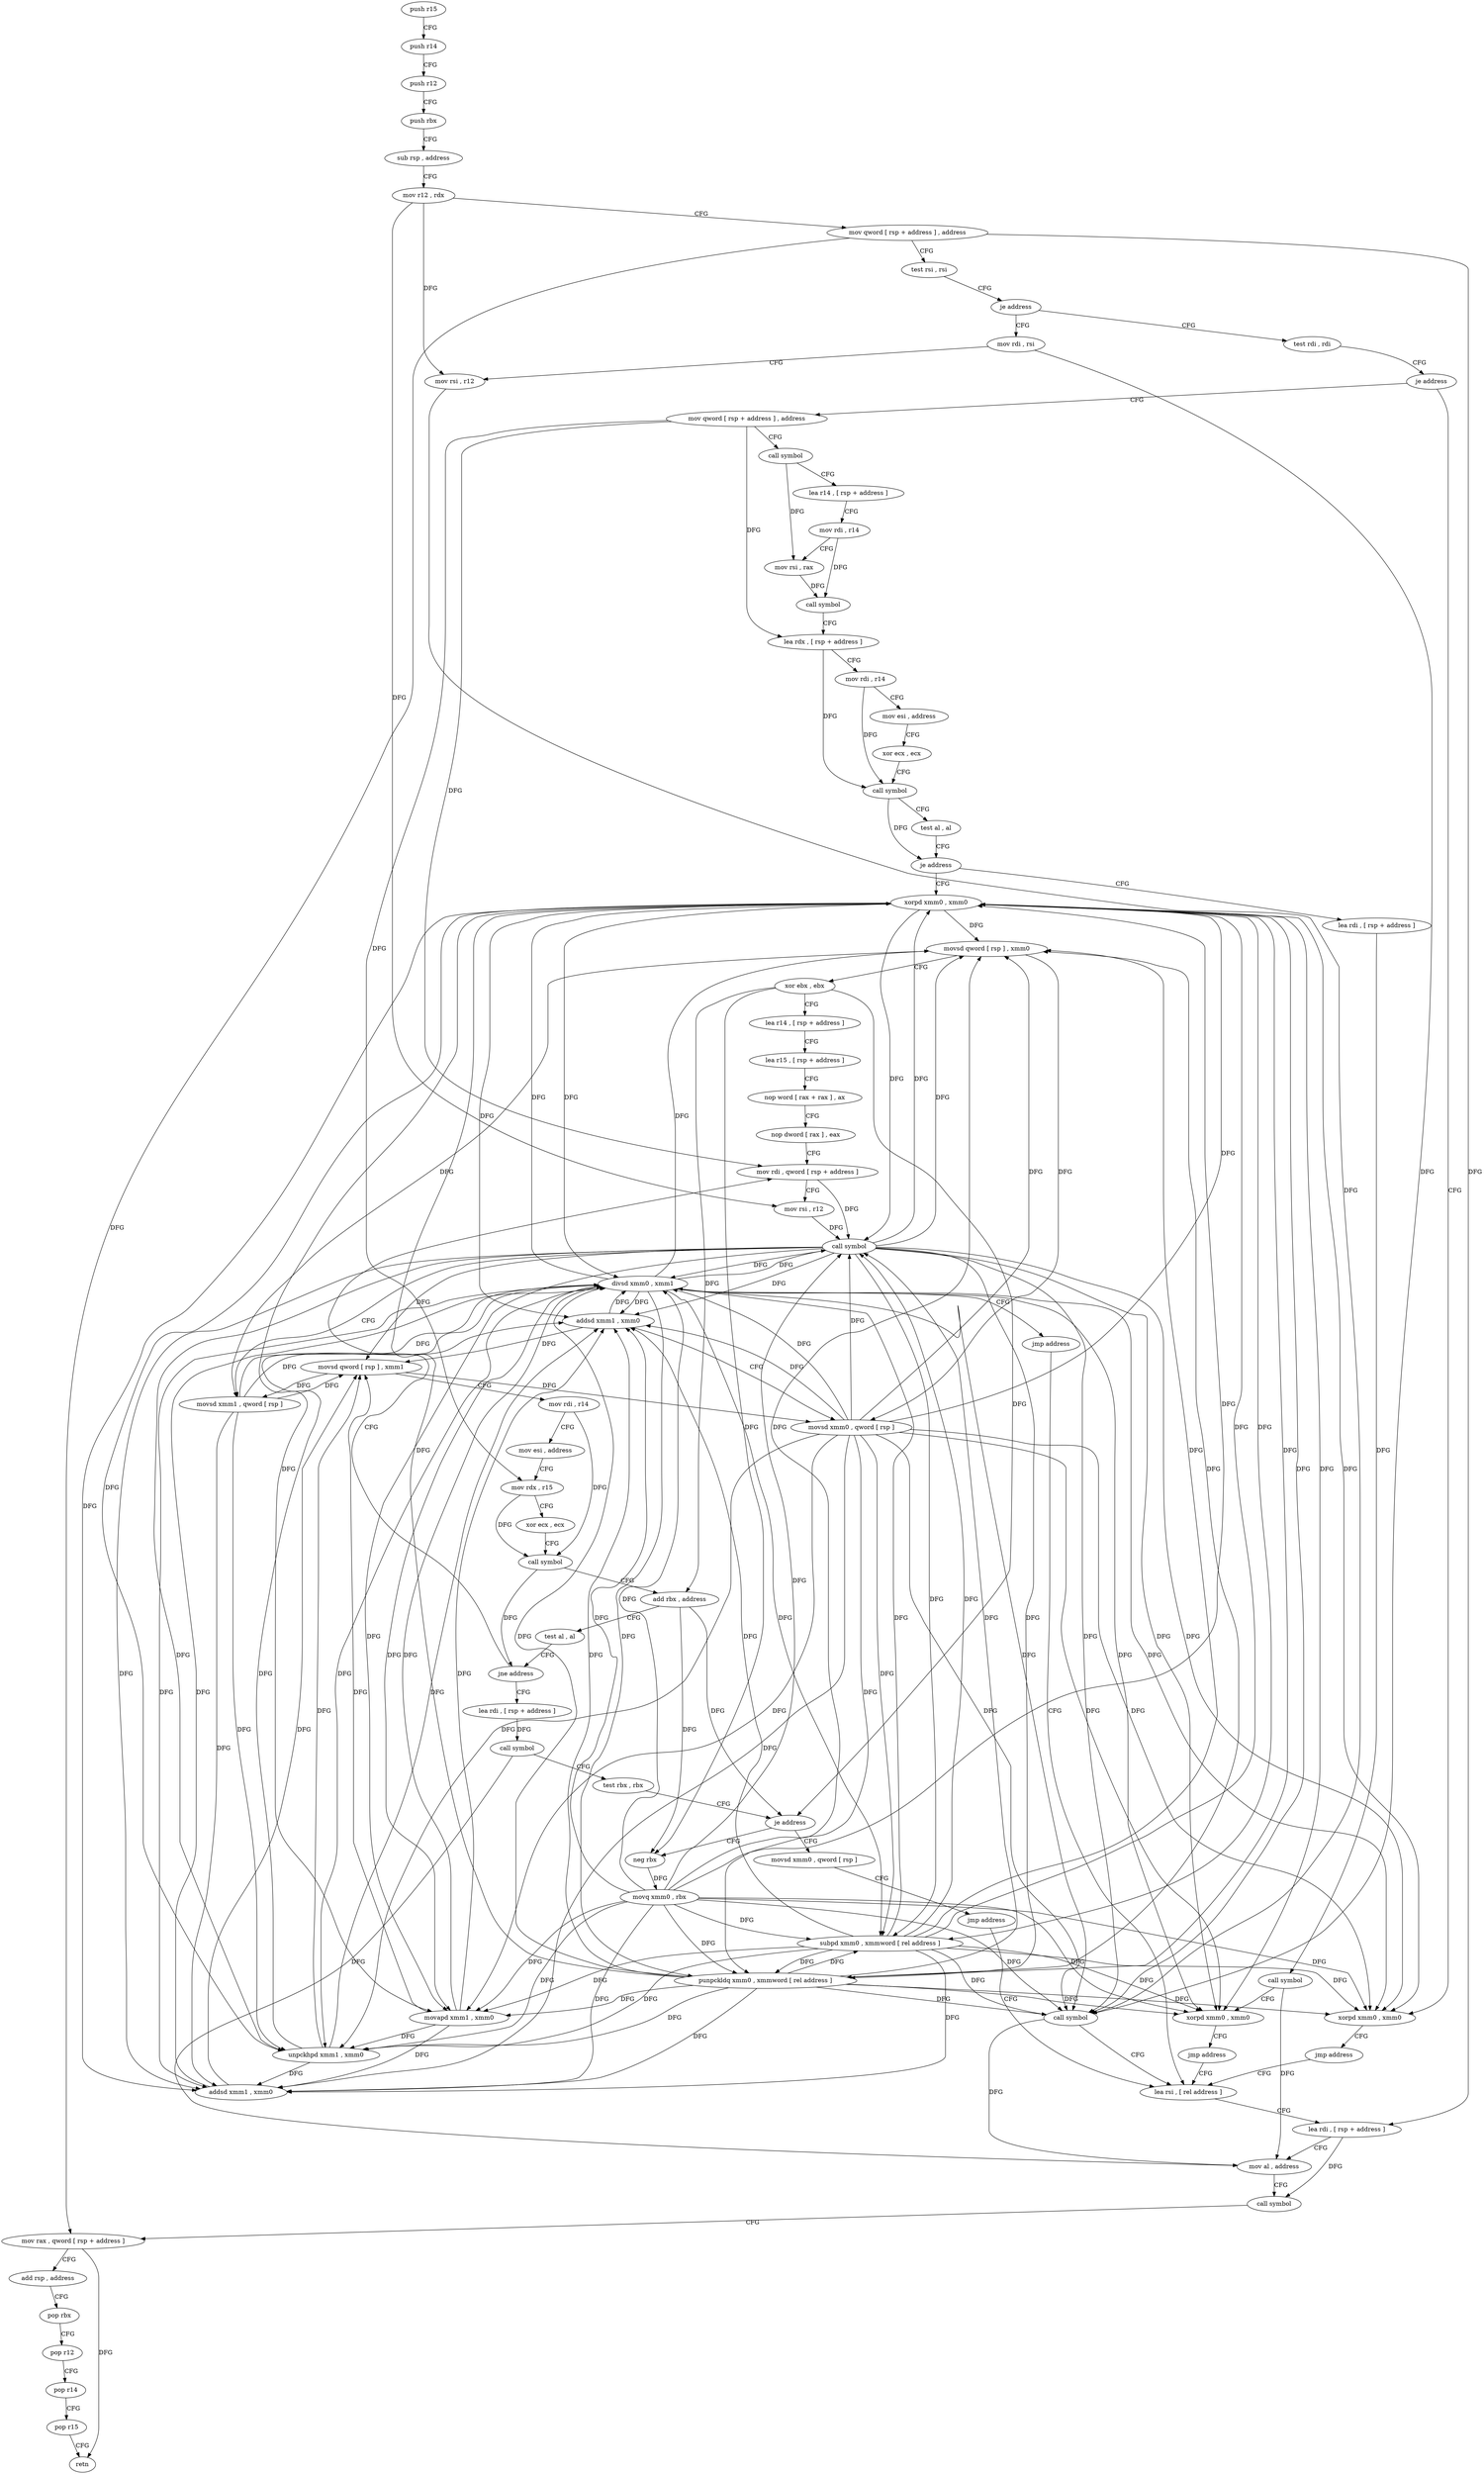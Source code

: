 digraph "func" {
"145664" [label = "push r15" ]
"145666" [label = "push r14" ]
"145668" [label = "push r12" ]
"145670" [label = "push rbx" ]
"145671" [label = "sub rsp , address" ]
"145675" [label = "mov r12 , rdx" ]
"145678" [label = "mov qword [ rsp + address ] , address" ]
"145687" [label = "test rsi , rsi" ]
"145690" [label = "je address" ]
"145739" [label = "test rdi , rdi" ]
"145692" [label = "mov rdi , rsi" ]
"145742" [label = "je address" ]
"145958" [label = "xorpd xmm0 , xmm0" ]
"145748" [label = "mov qword [ rsp + address ] , address" ]
"145695" [label = "mov rsi , r12" ]
"145698" [label = "call symbol" ]
"145703" [label = "lea rsi , [ rel address ]" ]
"145962" [label = "jmp address" ]
"145757" [label = "call symbol" ]
"145762" [label = "lea r14 , [ rsp + address ]" ]
"145767" [label = "mov rdi , r14" ]
"145770" [label = "mov rsi , rax" ]
"145773" [label = "call symbol" ]
"145778" [label = "lea rdx , [ rsp + address ]" ]
"145783" [label = "mov rdi , r14" ]
"145786" [label = "mov esi , address" ]
"145791" [label = "xor ecx , ecx" ]
"145793" [label = "call symbol" ]
"145798" [label = "test al , al" ]
"145800" [label = "je address" ]
"145967" [label = "lea rdi , [ rsp + address ]" ]
"145806" [label = "xorpd xmm0 , xmm0" ]
"145710" [label = "lea rdi , [ rsp + address ]" ]
"145715" [label = "mov al , address" ]
"145717" [label = "call symbol" ]
"145722" [label = "mov rax , qword [ rsp + address ]" ]
"145727" [label = "add rsp , address" ]
"145731" [label = "pop rbx" ]
"145732" [label = "pop r12" ]
"145734" [label = "pop r14" ]
"145736" [label = "pop r15" ]
"145738" [label = "retn" ]
"145972" [label = "call symbol" ]
"145977" [label = "xorpd xmm0 , xmm0" ]
"145981" [label = "jmp address" ]
"145810" [label = "movsd qword [ rsp ] , xmm0" ]
"145815" [label = "xor ebx , ebx" ]
"145817" [label = "lea r14 , [ rsp + address ]" ]
"145822" [label = "lea r15 , [ rsp + address ]" ]
"145827" [label = "nop word [ rax + rax ] , ax" ]
"145837" [label = "nop dword [ rax ] , eax" ]
"145840" [label = "mov rdi , qword [ rsp + address ]" ]
"145845" [label = "mov rsi , r12" ]
"145848" [label = "call symbol" ]
"145853" [label = "movsd xmm1 , qword [ rsp ]" ]
"145858" [label = "addsd xmm1 , xmm0" ]
"145862" [label = "movsd qword [ rsp ] , xmm1" ]
"145867" [label = "mov rdi , r14" ]
"145870" [label = "mov esi , address" ]
"145875" [label = "mov rdx , r15" ]
"145878" [label = "xor ecx , ecx" ]
"145880" [label = "call symbol" ]
"145885" [label = "add rbx , address" ]
"145889" [label = "test al , al" ]
"145891" [label = "jne address" ]
"145893" [label = "lea rdi , [ rsp + address ]" ]
"145898" [label = "call symbol" ]
"145903" [label = "test rbx , rbx" ]
"145906" [label = "je address" ]
"145986" [label = "movsd xmm0 , qword [ rsp ]" ]
"145908" [label = "neg rbx" ]
"145991" [label = "jmp address" ]
"145911" [label = "movq xmm0 , rbx" ]
"145916" [label = "punpckldq xmm0 , xmmword [ rel address ]" ]
"145924" [label = "subpd xmm0 , xmmword [ rel address ]" ]
"145932" [label = "movapd xmm1 , xmm0" ]
"145936" [label = "unpckhpd xmm1 , xmm0" ]
"145940" [label = "addsd xmm1 , xmm0" ]
"145944" [label = "movsd xmm0 , qword [ rsp ]" ]
"145949" [label = "divsd xmm0 , xmm1" ]
"145953" [label = "jmp address" ]
"145664" -> "145666" [ label = "CFG" ]
"145666" -> "145668" [ label = "CFG" ]
"145668" -> "145670" [ label = "CFG" ]
"145670" -> "145671" [ label = "CFG" ]
"145671" -> "145675" [ label = "CFG" ]
"145675" -> "145678" [ label = "CFG" ]
"145675" -> "145695" [ label = "DFG" ]
"145675" -> "145845" [ label = "DFG" ]
"145678" -> "145687" [ label = "CFG" ]
"145678" -> "145722" [ label = "DFG" ]
"145678" -> "145710" [ label = "DFG" ]
"145687" -> "145690" [ label = "CFG" ]
"145690" -> "145739" [ label = "CFG" ]
"145690" -> "145692" [ label = "CFG" ]
"145739" -> "145742" [ label = "CFG" ]
"145692" -> "145695" [ label = "CFG" ]
"145692" -> "145698" [ label = "DFG" ]
"145742" -> "145958" [ label = "CFG" ]
"145742" -> "145748" [ label = "CFG" ]
"145958" -> "145962" [ label = "CFG" ]
"145748" -> "145757" [ label = "CFG" ]
"145748" -> "145840" [ label = "DFG" ]
"145748" -> "145778" [ label = "DFG" ]
"145748" -> "145875" [ label = "DFG" ]
"145695" -> "145698" [ label = "DFG" ]
"145698" -> "145703" [ label = "CFG" ]
"145698" -> "145715" [ label = "DFG" ]
"145703" -> "145710" [ label = "CFG" ]
"145962" -> "145703" [ label = "CFG" ]
"145757" -> "145762" [ label = "CFG" ]
"145757" -> "145770" [ label = "DFG" ]
"145762" -> "145767" [ label = "CFG" ]
"145767" -> "145770" [ label = "CFG" ]
"145767" -> "145773" [ label = "DFG" ]
"145770" -> "145773" [ label = "DFG" ]
"145773" -> "145778" [ label = "CFG" ]
"145778" -> "145783" [ label = "CFG" ]
"145778" -> "145793" [ label = "DFG" ]
"145783" -> "145786" [ label = "CFG" ]
"145783" -> "145793" [ label = "DFG" ]
"145786" -> "145791" [ label = "CFG" ]
"145791" -> "145793" [ label = "CFG" ]
"145793" -> "145798" [ label = "CFG" ]
"145793" -> "145800" [ label = "DFG" ]
"145798" -> "145800" [ label = "CFG" ]
"145800" -> "145967" [ label = "CFG" ]
"145800" -> "145806" [ label = "CFG" ]
"145967" -> "145972" [ label = "DFG" ]
"145806" -> "145810" [ label = "DFG" ]
"145806" -> "145698" [ label = "DFG" ]
"145806" -> "145958" [ label = "DFG" ]
"145806" -> "145977" [ label = "DFG" ]
"145806" -> "145848" [ label = "DFG" ]
"145806" -> "145858" [ label = "DFG" ]
"145806" -> "145916" [ label = "DFG" ]
"145806" -> "145924" [ label = "DFG" ]
"145806" -> "145932" [ label = "DFG" ]
"145806" -> "145936" [ label = "DFG" ]
"145806" -> "145940" [ label = "DFG" ]
"145806" -> "145949" [ label = "DFG" ]
"145710" -> "145715" [ label = "CFG" ]
"145710" -> "145717" [ label = "DFG" ]
"145715" -> "145717" [ label = "CFG" ]
"145717" -> "145722" [ label = "CFG" ]
"145722" -> "145727" [ label = "CFG" ]
"145722" -> "145738" [ label = "DFG" ]
"145727" -> "145731" [ label = "CFG" ]
"145731" -> "145732" [ label = "CFG" ]
"145732" -> "145734" [ label = "CFG" ]
"145734" -> "145736" [ label = "CFG" ]
"145736" -> "145738" [ label = "CFG" ]
"145972" -> "145977" [ label = "CFG" ]
"145972" -> "145715" [ label = "DFG" ]
"145977" -> "145981" [ label = "CFG" ]
"145981" -> "145703" [ label = "CFG" ]
"145810" -> "145815" [ label = "CFG" ]
"145810" -> "145853" [ label = "DFG" ]
"145810" -> "145944" [ label = "DFG" ]
"145815" -> "145817" [ label = "CFG" ]
"145815" -> "145885" [ label = "DFG" ]
"145815" -> "145906" [ label = "DFG" ]
"145815" -> "145908" [ label = "DFG" ]
"145817" -> "145822" [ label = "CFG" ]
"145822" -> "145827" [ label = "CFG" ]
"145827" -> "145837" [ label = "CFG" ]
"145837" -> "145840" [ label = "CFG" ]
"145840" -> "145845" [ label = "CFG" ]
"145840" -> "145848" [ label = "DFG" ]
"145845" -> "145848" [ label = "DFG" ]
"145848" -> "145853" [ label = "CFG" ]
"145848" -> "145698" [ label = "DFG" ]
"145848" -> "145958" [ label = "DFG" ]
"145848" -> "145977" [ label = "DFG" ]
"145848" -> "145806" [ label = "DFG" ]
"145848" -> "145810" [ label = "DFG" ]
"145848" -> "145858" [ label = "DFG" ]
"145848" -> "145916" [ label = "DFG" ]
"145848" -> "145924" [ label = "DFG" ]
"145848" -> "145932" [ label = "DFG" ]
"145848" -> "145936" [ label = "DFG" ]
"145848" -> "145940" [ label = "DFG" ]
"145848" -> "145949" [ label = "DFG" ]
"145848" -> "145862" [ label = "DFG" ]
"145853" -> "145858" [ label = "DFG" ]
"145853" -> "145862" [ label = "DFG" ]
"145853" -> "145936" [ label = "DFG" ]
"145853" -> "145940" [ label = "DFG" ]
"145853" -> "145949" [ label = "DFG" ]
"145858" -> "145862" [ label = "DFG" ]
"145858" -> "145949" [ label = "DFG" ]
"145862" -> "145867" [ label = "CFG" ]
"145862" -> "145853" [ label = "DFG" ]
"145862" -> "145944" [ label = "DFG" ]
"145867" -> "145870" [ label = "CFG" ]
"145867" -> "145880" [ label = "DFG" ]
"145870" -> "145875" [ label = "CFG" ]
"145875" -> "145878" [ label = "CFG" ]
"145875" -> "145880" [ label = "DFG" ]
"145878" -> "145880" [ label = "CFG" ]
"145880" -> "145885" [ label = "CFG" ]
"145880" -> "145891" [ label = "DFG" ]
"145885" -> "145889" [ label = "CFG" ]
"145885" -> "145906" [ label = "DFG" ]
"145885" -> "145908" [ label = "DFG" ]
"145889" -> "145891" [ label = "CFG" ]
"145891" -> "145840" [ label = "CFG" ]
"145891" -> "145893" [ label = "CFG" ]
"145893" -> "145898" [ label = "DFG" ]
"145898" -> "145903" [ label = "CFG" ]
"145898" -> "145715" [ label = "DFG" ]
"145903" -> "145906" [ label = "CFG" ]
"145906" -> "145986" [ label = "CFG" ]
"145906" -> "145908" [ label = "CFG" ]
"145986" -> "145991" [ label = "CFG" ]
"145908" -> "145911" [ label = "DFG" ]
"145991" -> "145703" [ label = "CFG" ]
"145911" -> "145916" [ label = "DFG" ]
"145911" -> "145698" [ label = "DFG" ]
"145911" -> "145958" [ label = "DFG" ]
"145911" -> "145977" [ label = "DFG" ]
"145911" -> "145806" [ label = "DFG" ]
"145911" -> "145810" [ label = "DFG" ]
"145911" -> "145848" [ label = "DFG" ]
"145911" -> "145858" [ label = "DFG" ]
"145911" -> "145924" [ label = "DFG" ]
"145911" -> "145932" [ label = "DFG" ]
"145911" -> "145936" [ label = "DFG" ]
"145911" -> "145940" [ label = "DFG" ]
"145911" -> "145949" [ label = "DFG" ]
"145916" -> "145924" [ label = "DFG" ]
"145916" -> "145698" [ label = "DFG" ]
"145916" -> "145958" [ label = "DFG" ]
"145916" -> "145977" [ label = "DFG" ]
"145916" -> "145806" [ label = "DFG" ]
"145916" -> "145810" [ label = "DFG" ]
"145916" -> "145848" [ label = "DFG" ]
"145916" -> "145858" [ label = "DFG" ]
"145916" -> "145932" [ label = "DFG" ]
"145916" -> "145936" [ label = "DFG" ]
"145916" -> "145940" [ label = "DFG" ]
"145916" -> "145949" [ label = "DFG" ]
"145924" -> "145932" [ label = "DFG" ]
"145924" -> "145698" [ label = "DFG" ]
"145924" -> "145958" [ label = "DFG" ]
"145924" -> "145977" [ label = "DFG" ]
"145924" -> "145806" [ label = "DFG" ]
"145924" -> "145810" [ label = "DFG" ]
"145924" -> "145848" [ label = "DFG" ]
"145924" -> "145858" [ label = "DFG" ]
"145924" -> "145916" [ label = "DFG" ]
"145924" -> "145936" [ label = "DFG" ]
"145924" -> "145940" [ label = "DFG" ]
"145924" -> "145949" [ label = "DFG" ]
"145932" -> "145936" [ label = "DFG" ]
"145932" -> "145862" [ label = "DFG" ]
"145932" -> "145858" [ label = "DFG" ]
"145932" -> "145940" [ label = "DFG" ]
"145932" -> "145949" [ label = "DFG" ]
"145936" -> "145940" [ label = "DFG" ]
"145936" -> "145862" [ label = "DFG" ]
"145936" -> "145858" [ label = "DFG" ]
"145936" -> "145949" [ label = "DFG" ]
"145940" -> "145944" [ label = "CFG" ]
"145940" -> "145862" [ label = "DFG" ]
"145940" -> "145949" [ label = "DFG" ]
"145944" -> "145949" [ label = "DFG" ]
"145944" -> "145698" [ label = "DFG" ]
"145944" -> "145958" [ label = "DFG" ]
"145944" -> "145977" [ label = "DFG" ]
"145944" -> "145806" [ label = "DFG" ]
"145944" -> "145810" [ label = "DFG" ]
"145944" -> "145848" [ label = "DFG" ]
"145944" -> "145858" [ label = "DFG" ]
"145944" -> "145916" [ label = "DFG" ]
"145944" -> "145924" [ label = "DFG" ]
"145944" -> "145932" [ label = "DFG" ]
"145944" -> "145936" [ label = "DFG" ]
"145944" -> "145940" [ label = "DFG" ]
"145949" -> "145953" [ label = "CFG" ]
"145949" -> "145698" [ label = "DFG" ]
"145949" -> "145958" [ label = "DFG" ]
"145949" -> "145977" [ label = "DFG" ]
"145949" -> "145806" [ label = "DFG" ]
"145949" -> "145810" [ label = "DFG" ]
"145949" -> "145848" [ label = "DFG" ]
"145949" -> "145858" [ label = "DFG" ]
"145949" -> "145916" [ label = "DFG" ]
"145949" -> "145924" [ label = "DFG" ]
"145949" -> "145932" [ label = "DFG" ]
"145949" -> "145936" [ label = "DFG" ]
"145949" -> "145940" [ label = "DFG" ]
"145953" -> "145703" [ label = "CFG" ]
}
